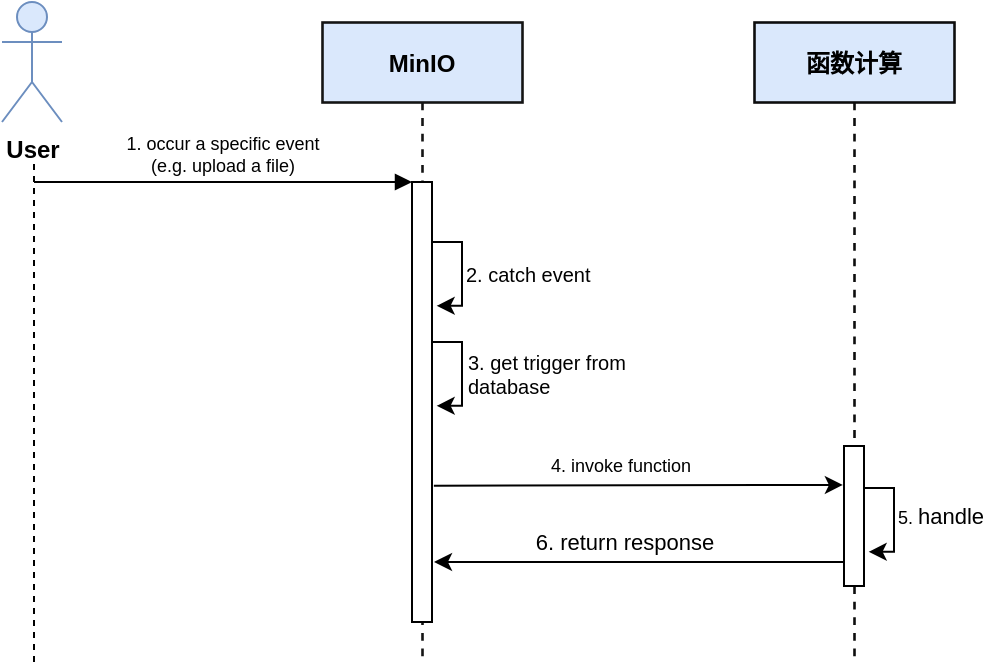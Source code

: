 <mxfile version="20.1.1" type="github">
  <diagram id="kgpKYQtTHZ0yAKxKKP6v" name="Page-1">
    <mxGraphModel dx="790" dy="423" grid="0" gridSize="10" guides="1" tooltips="1" connect="1" arrows="1" fold="1" page="1" pageScale="1" pageWidth="850" pageHeight="1100" math="0" shadow="0">
      <root>
        <mxCell id="0" />
        <mxCell id="1" parent="0" />
        <mxCell id="3nuBFxr9cyL0pnOWT2aG-5" value="MinIO" style="shape=umlLifeline;perimeter=lifelinePerimeter;container=1;collapsible=0;recursiveResize=0;rounded=0;shadow=0;strokeWidth=1.3;fontStyle=1;fillColor=#dae8fc;strokeColor=#141414;" parent="1" vertex="1">
          <mxGeometry x="304" y="80" width="100" height="320" as="geometry" />
        </mxCell>
        <mxCell id="3nuBFxr9cyL0pnOWT2aG-6" value="" style="points=[];perimeter=orthogonalPerimeter;rounded=0;shadow=0;strokeWidth=1;" parent="3nuBFxr9cyL0pnOWT2aG-5" vertex="1">
          <mxGeometry x="45" y="80" width="10" height="220" as="geometry" />
        </mxCell>
        <mxCell id="iUdH29MKVtawj4gwliKM-9" style="edgeStyle=orthogonalEdgeStyle;rounded=0;orthogonalLoop=1;jettySize=auto;html=1;fontSize=9;entryX=1.233;entryY=0.358;entryDx=0;entryDy=0;entryPerimeter=0;" edge="1" parent="3nuBFxr9cyL0pnOWT2aG-5">
          <mxGeometry relative="1" as="geometry">
            <mxPoint x="55" y="110" as="sourcePoint" />
            <mxPoint x="57.33" y="141.92" as="targetPoint" />
            <Array as="points">
              <mxPoint x="55" y="110" />
              <mxPoint x="70" y="110" />
              <mxPoint x="70" y="142" />
            </Array>
          </mxGeometry>
        </mxCell>
        <mxCell id="iUdH29MKVtawj4gwliKM-25" value="2. catch event" style="edgeLabel;html=1;align=left;verticalAlign=middle;resizable=0;points=[];fontSize=10;labelPosition=right;verticalLabelPosition=middle;" vertex="1" connectable="0" parent="iUdH29MKVtawj4gwliKM-9">
          <mxGeometry x="-0.224" relative="1" as="geometry">
            <mxPoint y="8" as="offset" />
          </mxGeometry>
        </mxCell>
        <mxCell id="iUdH29MKVtawj4gwliKM-11" style="edgeStyle=orthogonalEdgeStyle;rounded=0;orthogonalLoop=1;jettySize=auto;html=1;fontSize=9;entryX=1.233;entryY=0.358;entryDx=0;entryDy=0;entryPerimeter=0;" edge="1" parent="3nuBFxr9cyL0pnOWT2aG-5">
          <mxGeometry relative="1" as="geometry">
            <mxPoint x="55" y="160.0" as="sourcePoint" />
            <mxPoint x="57.33" y="191.92" as="targetPoint" />
            <Array as="points">
              <mxPoint x="55" y="160" />
              <mxPoint x="70" y="160" />
              <mxPoint x="70" y="192" />
            </Array>
          </mxGeometry>
        </mxCell>
        <mxCell id="iUdH29MKVtawj4gwliKM-24" value="3. get trigger from &lt;br&gt;database" style="edgeLabel;html=1;align=left;verticalAlign=middle;resizable=0;points=[];fontSize=10;labelPosition=right;verticalLabelPosition=middle;" vertex="1" connectable="0" parent="iUdH29MKVtawj4gwliKM-11">
          <mxGeometry x="-0.224" y="-2" relative="1" as="geometry">
            <mxPoint x="3" y="8" as="offset" />
          </mxGeometry>
        </mxCell>
        <mxCell id="3nuBFxr9cyL0pnOWT2aG-8" value="1. occur a specific event&#xa;(e.g. upload a file)" style="verticalAlign=bottom;endArrow=block;entryX=0;entryY=0;shadow=0;strokeWidth=1;fontSize=9;" parent="1" target="3nuBFxr9cyL0pnOWT2aG-6" edge="1">
          <mxGeometry relative="1" as="geometry">
            <mxPoint x="160" y="160" as="sourcePoint" />
          </mxGeometry>
        </mxCell>
        <object label="User" User="" id="iUdH29MKVtawj4gwliKM-1">
          <mxCell style="shape=umlActor;verticalLabelPosition=bottom;verticalAlign=top;html=1;outlineConnect=0;fillColor=#dae8fc;strokeColor=#6c8ebf;fontStyle=1" vertex="1" parent="1">
            <mxGeometry x="144" y="70" width="30" height="60" as="geometry" />
          </mxCell>
        </object>
        <mxCell id="iUdH29MKVtawj4gwliKM-4" value="" style="endArrow=none;dashed=1;html=1;rounded=0;" edge="1" parent="1">
          <mxGeometry width="50" height="50" relative="1" as="geometry">
            <mxPoint x="160" y="400" as="sourcePoint" />
            <mxPoint x="160" y="150" as="targetPoint" />
          </mxGeometry>
        </mxCell>
        <mxCell id="iUdH29MKVtawj4gwliKM-5" value="函数计算" style="shape=umlLifeline;perimeter=lifelinePerimeter;container=1;collapsible=0;recursiveResize=0;rounded=0;shadow=0;strokeWidth=1.3;fontStyle=1;fillColor=#dae8fc;strokeColor=#0D0D0D;" vertex="1" parent="1">
          <mxGeometry x="520" y="80" width="100" height="320" as="geometry" />
        </mxCell>
        <mxCell id="iUdH29MKVtawj4gwliKM-13" style="edgeStyle=orthogonalEdgeStyle;rounded=0;orthogonalLoop=1;jettySize=auto;html=1;fontSize=9;entryX=1.233;entryY=0.358;entryDx=0;entryDy=0;entryPerimeter=0;" edge="1" parent="iUdH29MKVtawj4gwliKM-5">
          <mxGeometry relative="1" as="geometry">
            <mxPoint x="55" y="233" as="sourcePoint" />
            <mxPoint x="57.33" y="264.92" as="targetPoint" />
            <Array as="points">
              <mxPoint x="55" y="233" />
              <mxPoint x="70" y="233" />
              <mxPoint x="70" y="265" />
            </Array>
          </mxGeometry>
        </mxCell>
        <mxCell id="iUdH29MKVtawj4gwliKM-19" value="5. &lt;font style=&quot;font-size: 11px;&quot;&gt;handle&lt;/font&gt;" style="edgeLabel;html=1;align=left;verticalAlign=middle;resizable=0;points=[];fontSize=9;labelPosition=right;verticalLabelPosition=middle;" vertex="1" connectable="0" parent="iUdH29MKVtawj4gwliKM-13">
          <mxGeometry x="-0.122" y="-2" relative="1" as="geometry">
            <mxPoint x="2" y="3" as="offset" />
          </mxGeometry>
        </mxCell>
        <mxCell id="iUdH29MKVtawj4gwliKM-17" value="" style="endArrow=classic;html=1;rounded=0;fontSize=9;exitX=1.093;exitY=0.666;exitDx=0;exitDy=0;exitPerimeter=0;entryX=-0.056;entryY=0.278;entryDx=0;entryDy=0;entryPerimeter=0;" edge="1" parent="1" target="iUdH29MKVtawj4gwliKM-21">
          <mxGeometry width="50" height="50" relative="1" as="geometry">
            <mxPoint x="359.93" y="311.84" as="sourcePoint" />
            <mxPoint x="569.35" y="311.84" as="targetPoint" />
          </mxGeometry>
        </mxCell>
        <mxCell id="iUdH29MKVtawj4gwliKM-18" value="&lt;font style=&quot;font-size: 9px;&quot;&gt;4. invoke function&lt;/font&gt;" style="edgeLabel;html=1;align=center;verticalAlign=bottom;resizable=0;points=[];fontSize=8;labelPosition=center;verticalLabelPosition=top;" vertex="1" connectable="0" parent="iUdH29MKVtawj4gwliKM-17">
          <mxGeometry x="-0.089" y="-2" relative="1" as="geometry">
            <mxPoint y="-4" as="offset" />
          </mxGeometry>
        </mxCell>
        <mxCell id="iUdH29MKVtawj4gwliKM-20" value="" style="endArrow=classic;html=1;rounded=0;fontSize=11;" edge="1" parent="1" source="iUdH29MKVtawj4gwliKM-5">
          <mxGeometry width="50" height="50" relative="1" as="geometry">
            <mxPoint x="460" y="350" as="sourcePoint" />
            <mxPoint x="360" y="350" as="targetPoint" />
          </mxGeometry>
        </mxCell>
        <mxCell id="iUdH29MKVtawj4gwliKM-22" value="6. return response" style="edgeLabel;html=1;align=center;verticalAlign=top;resizable=0;points=[];fontSize=11;labelPosition=center;verticalLabelPosition=bottom;" vertex="1" connectable="0" parent="iUdH29MKVtawj4gwliKM-20">
          <mxGeometry x="0.098" y="1" relative="1" as="geometry">
            <mxPoint y="-24" as="offset" />
          </mxGeometry>
        </mxCell>
        <mxCell id="iUdH29MKVtawj4gwliKM-21" value="" style="points=[];perimeter=orthogonalPerimeter;rounded=0;shadow=0;strokeWidth=1;" vertex="1" parent="1">
          <mxGeometry x="565" y="292" width="10" height="70" as="geometry" />
        </mxCell>
      </root>
    </mxGraphModel>
  </diagram>
</mxfile>
